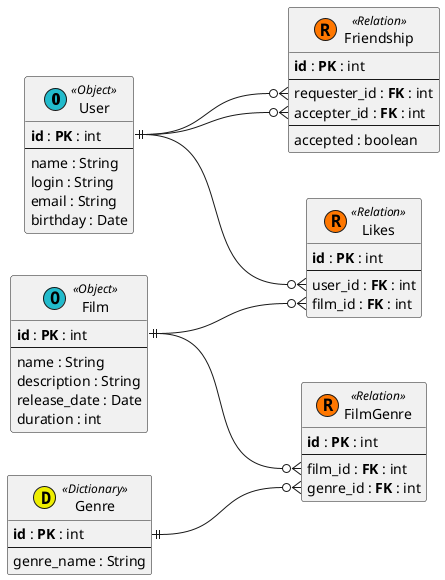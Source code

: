 @startuml

left to right direction

entity User << (O,#22bbcc) Object >> {
    **id** : **PK** : int
    --
    name : String
    login : String
    email : String
    birthday : Date
}

entity Film << (O,#22bbcc) Object >> {
    **id** : **PK** : int
    --
    name : String
    description : String
    release_date : Date
    duration : int
}

entity Genre << (D,#eeee00) Dictionary >>
 {
    **id** : **PK** : int
    --
    genre_name : String
}

entity FilmGenre  << (R,#FF7700) Relation >>
{
    **id** : **PK** : int
    --
    film_id : **FK** : int
    genre_id : **FK** : int
}


entity Friendship  << (R,#FF7700) Relation >>
 {
    **id** : **PK** : int
    --
    requester_id : **FK** : int
    accepter_id : **FK** : int
    --
    accepted : boolean
}


entity Likes << (R,#FF7700) Relation >> {
    **id** : **PK** : int
    --
    user_id : **FK** : int
    film_id : **FK** : int
}



User::id ||---o{ Friendship::requester_id
User::id ||---o{ Friendship::accepter_id

User::id ||---o{ Likes::user_id
Film::id ||---o{ Likes::film_id

Film::id ||---o{ FilmGenre::film_id
Genre::id ||---o{ FilmGenre::genre_id

@enduml